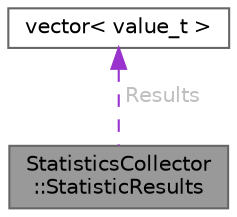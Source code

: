 digraph "StatisticsCollector::StatisticResults"
{
 // LATEX_PDF_SIZE
  bgcolor="transparent";
  edge [fontname=Helvetica,fontsize=10,labelfontname=Helvetica,labelfontsize=10];
  node [fontname=Helvetica,fontsize=10,shape=box,height=0.2,width=0.4];
  Node1 [id="Node000001",label="StatisticsCollector\l::StatisticResults",height=0.2,width=0.4,color="gray40", fillcolor="grey60", style="filled", fontcolor="black",tooltip=" "];
  Node2 -> Node1 [id="edge1_Node000001_Node000002",dir="back",color="darkorchid3",style="dashed",tooltip=" ",label=" Results",fontcolor="grey" ];
  Node2 [id="Node000002",label="vector\< value_t \>",height=0.2,width=0.4,color="gray40", fillcolor="white", style="filled",URL="$structvector.html",tooltip=" "];
}
